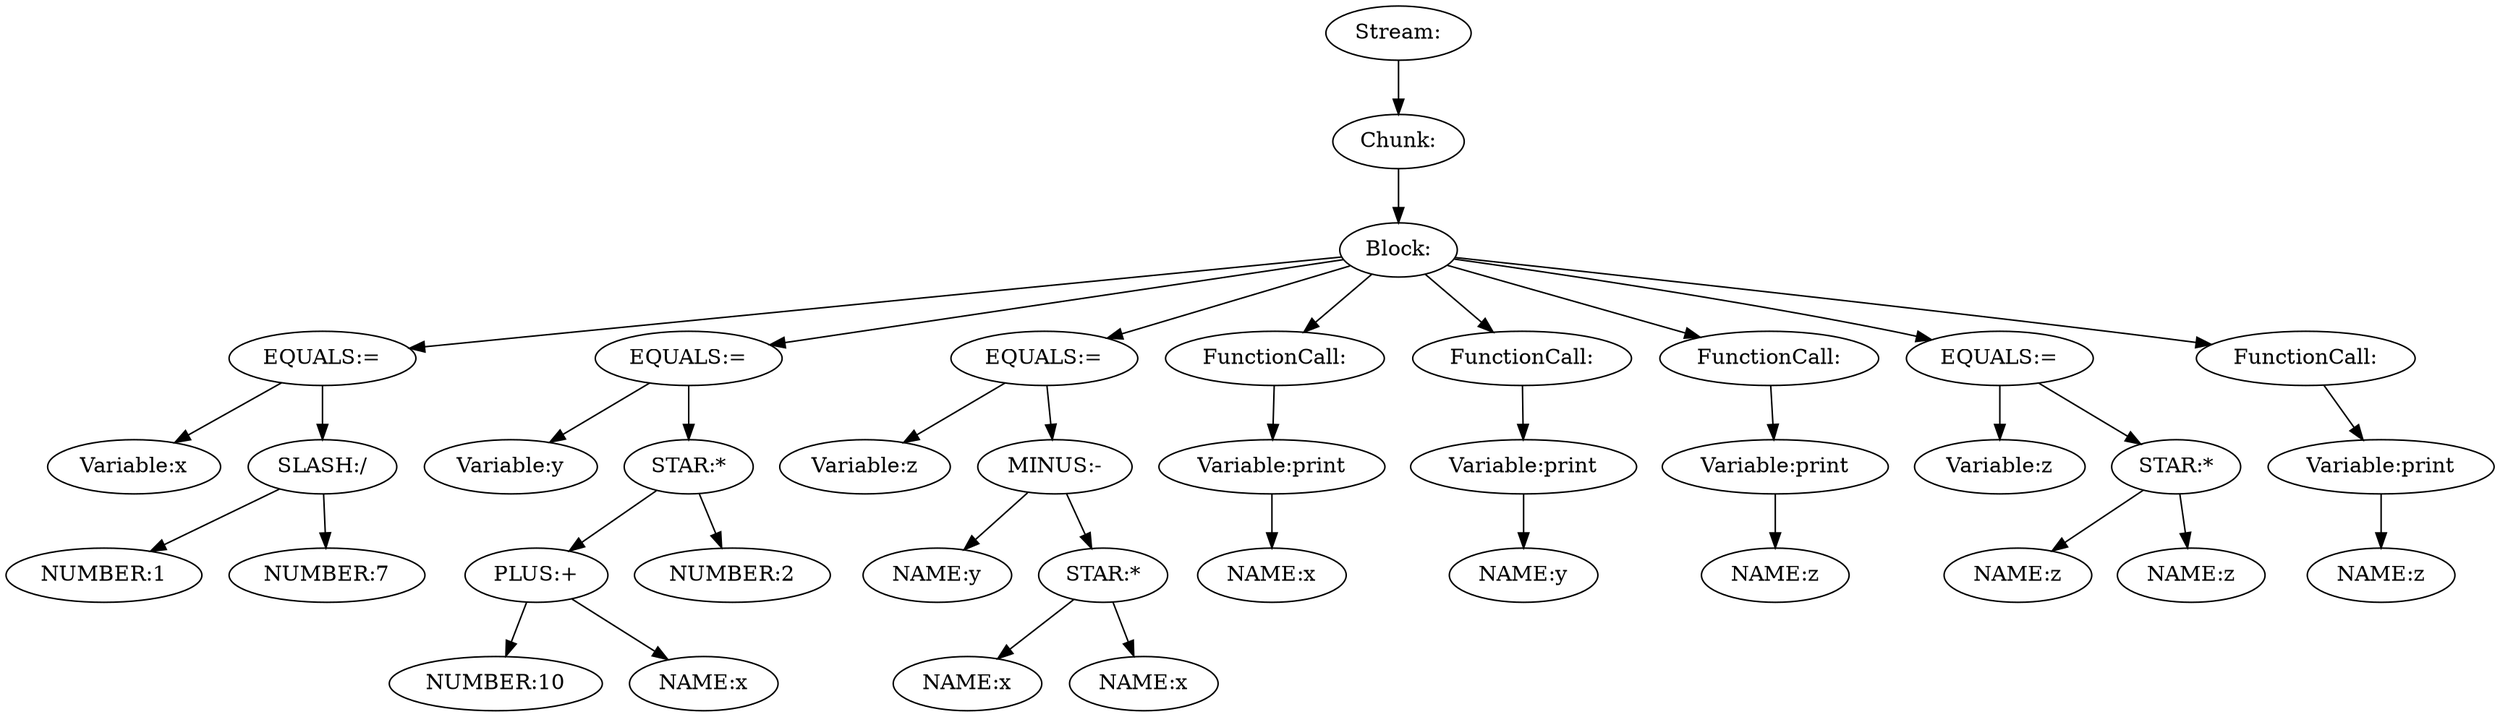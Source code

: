 digraph {
n0[label="Stream:"];
n1[label="Chunk:"];
n2[label="Block:"];
n3[label="EQUALS:="];
n4[label="Variable:x"];
n3-> n4
n5[label="SLASH:/"];
n6[label="NUMBER:1"];
n5-> n6
n7[label="NUMBER:7"];
n5-> n7
n3-> n5
n2-> n3
n8[label="EQUALS:="];
n9[label="Variable:y"];
n8-> n9
n10[label="STAR:*"];
n11[label="PLUS:+"];
n12[label="NUMBER:10"];
n11-> n12
n13[label="NAME:x"];
n11-> n13
n10-> n11
n14[label="NUMBER:2"];
n10-> n14
n8-> n10
n2-> n8
n15[label="EQUALS:="];
n16[label="Variable:z"];
n15-> n16
n17[label="MINUS:-"];
n18[label="NAME:y"];
n17-> n18
n19[label="STAR:*"];
n20[label="NAME:x"];
n19-> n20
n21[label="NAME:x"];
n19-> n21
n17-> n19
n15-> n17
n2-> n15
n22[label="FunctionCall:"];
n23[label="Variable:print"];
n24[label="NAME:x"];
n23-> n24
n22-> n23
n2-> n22
n25[label="FunctionCall:"];
n26[label="Variable:print"];
n27[label="NAME:y"];
n26-> n27
n25-> n26
n2-> n25
n28[label="FunctionCall:"];
n29[label="Variable:print"];
n30[label="NAME:z"];
n29-> n30
n28-> n29
n2-> n28
n31[label="EQUALS:="];
n32[label="Variable:z"];
n31-> n32
n33[label="STAR:*"];
n34[label="NAME:z"];
n33-> n34
n35[label="NAME:z"];
n33-> n35
n31-> n33
n2-> n31
n36[label="FunctionCall:"];
n37[label="Variable:print"];
n38[label="NAME:z"];
n37-> n38
n36-> n37
n2-> n36
n1-> n2
n0-> n1
}

